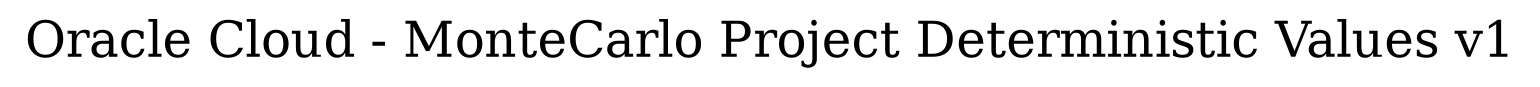 digraph LexiconGraph {
graph[label="Oracle Cloud - MonteCarlo Project Deterministic Values v1", fontsize=24]
splines=true
}
